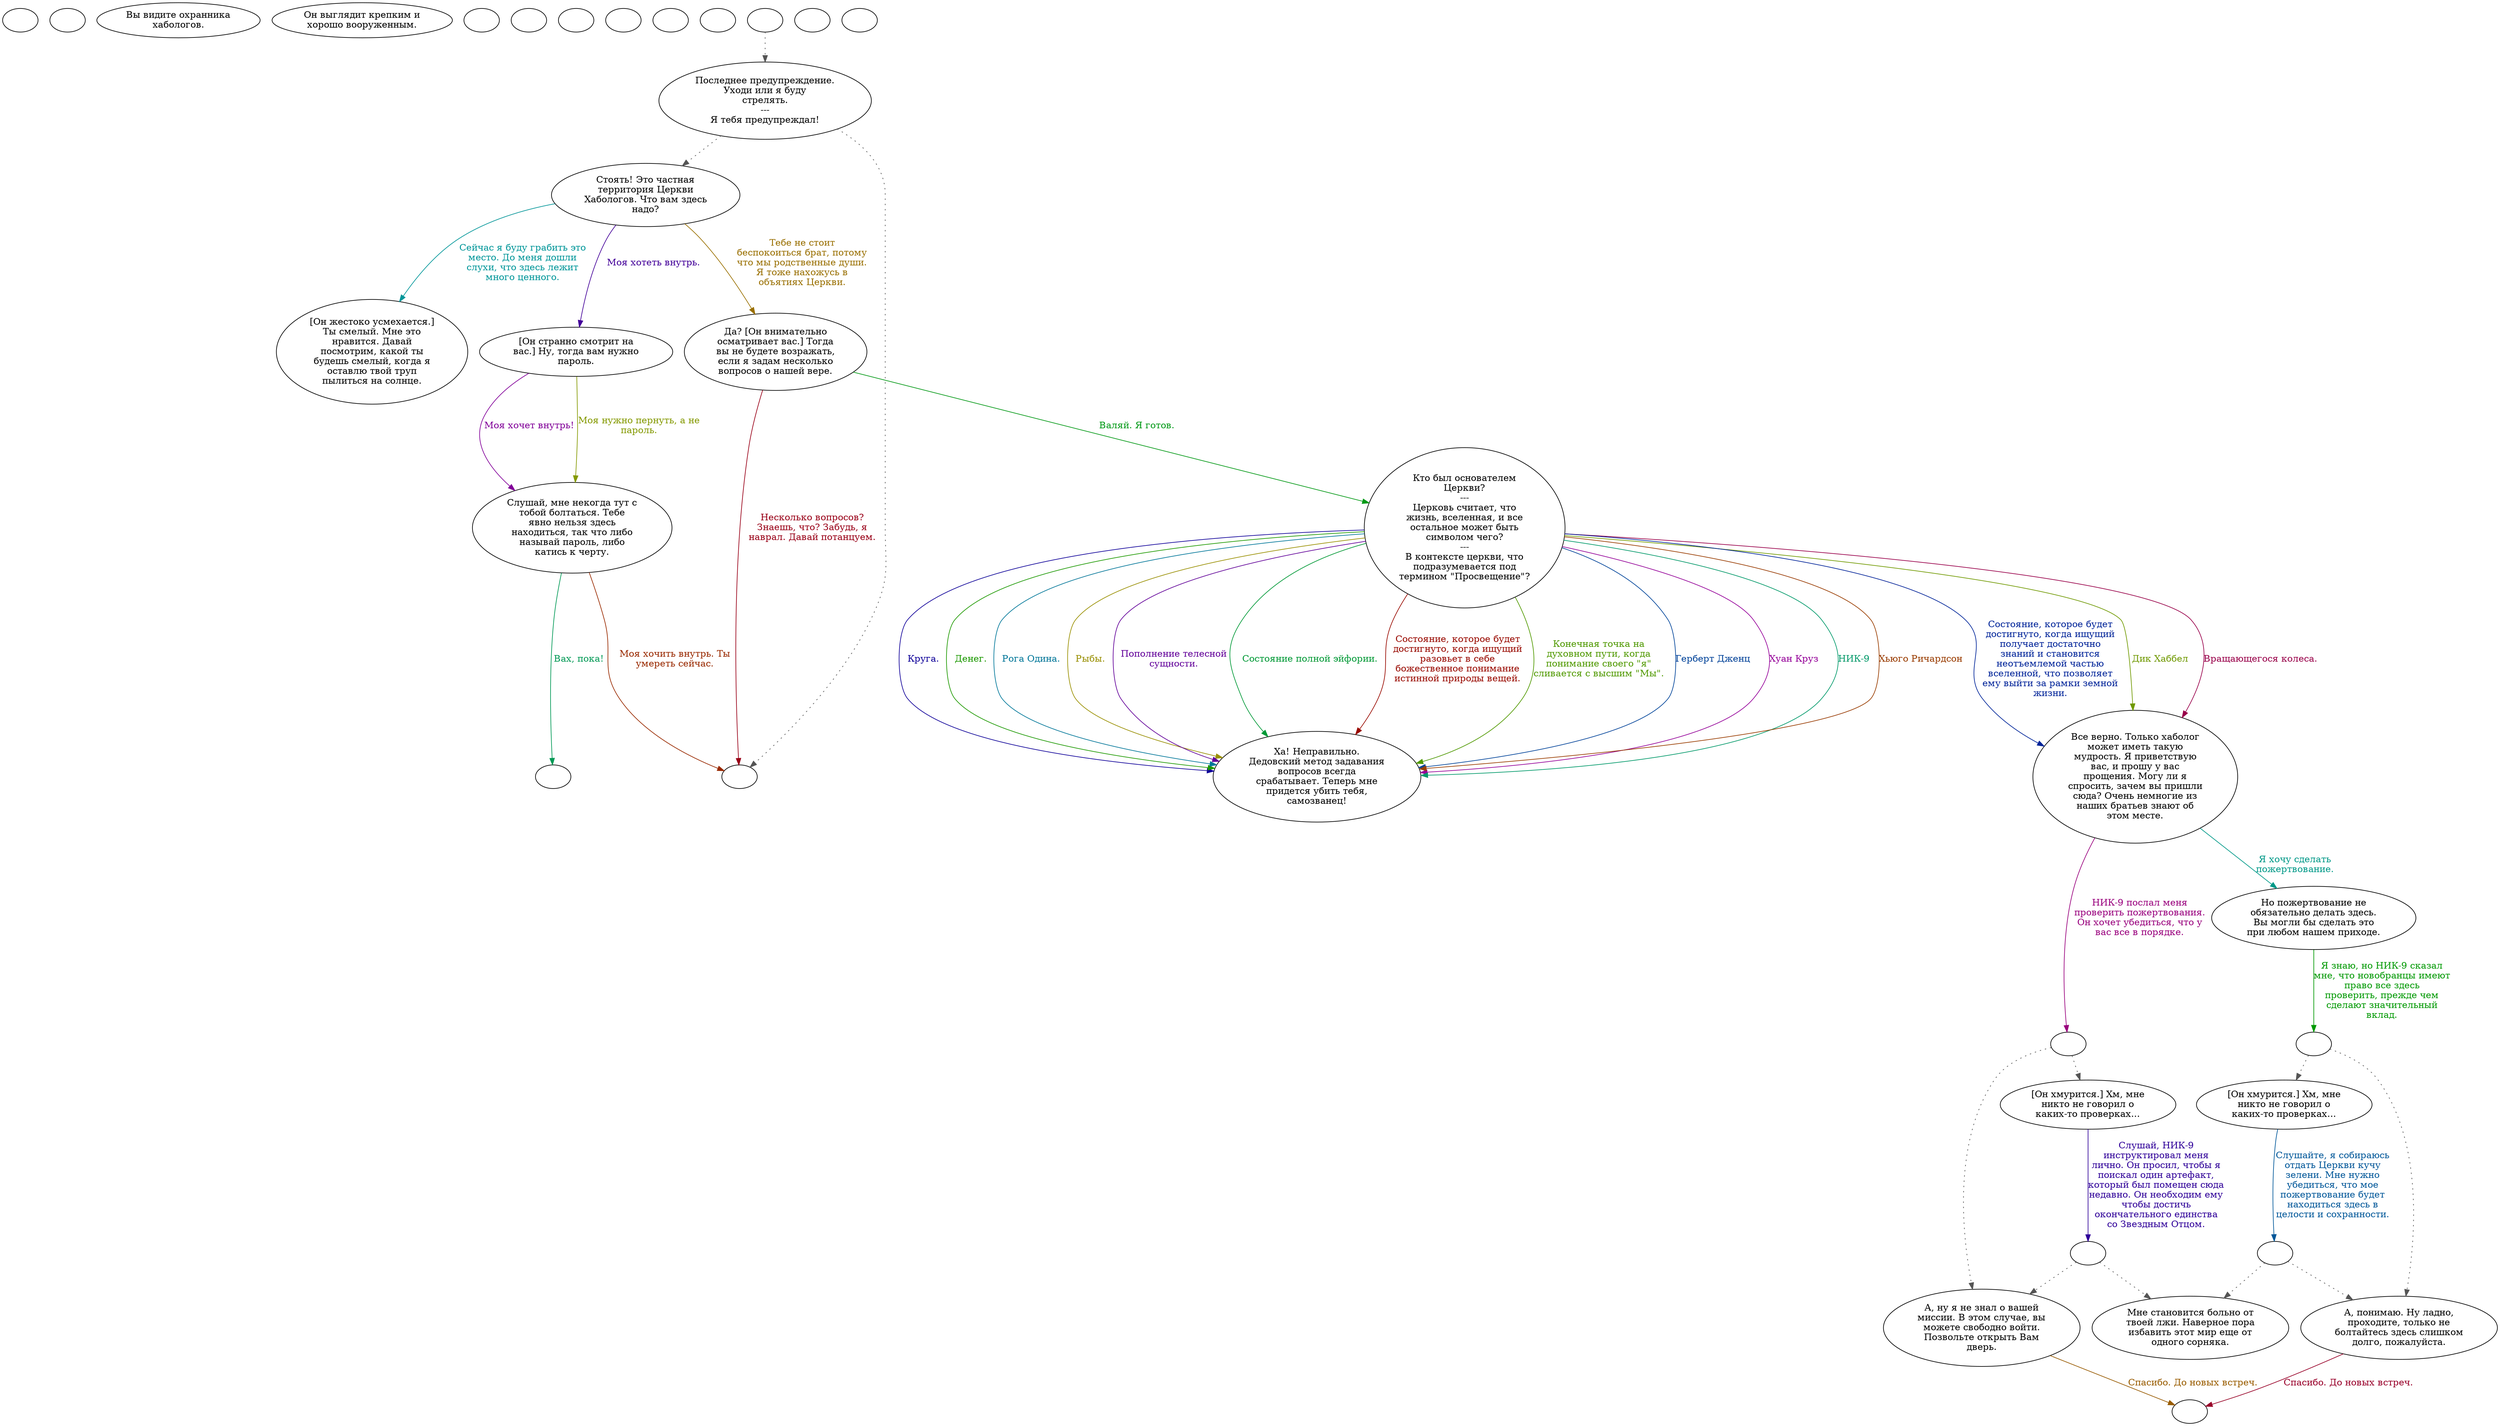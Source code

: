 digraph hcdorgrd {
  "start" [style=filled       fillcolor="#FFFFFF"       color="#000000"]
  "start" [label=""]
  "use_p_proc" [style=filled       fillcolor="#FFFFFF"       color="#000000"]
  "use_p_proc" [label=""]
  "look_at_p_proc" [style=filled       fillcolor="#FFFFFF"       color="#000000"]
  "look_at_p_proc" [label="Вы видите охранника\nхабологов."]
  "description_p_proc" [style=filled       fillcolor="#FFFFFF"       color="#000000"]
  "description_p_proc" [label="Он выглядит крепким и\nхорошо вооруженным."]
  "use_skill_on_p_proc" [style=filled       fillcolor="#FFFFFF"       color="#000000"]
  "use_skill_on_p_proc" [label=""]
  "use_obj_on_p_proc" [style=filled       fillcolor="#FFFFFF"       color="#000000"]
  "use_obj_on_p_proc" [label=""]
  "damage_p_proc" [style=filled       fillcolor="#FFFFFF"       color="#000000"]
  "damage_p_proc" [label=""]
  "destroy_p_proc" [style=filled       fillcolor="#FFFFFF"       color="#000000"]
  "destroy_p_proc" [label=""]
  "map_enter_p_proc" [style=filled       fillcolor="#FFFFFF"       color="#000000"]
  "map_enter_p_proc" [label=""]
  "map_update_p_proc" [style=filled       fillcolor="#FFFFFF"       color="#000000"]
  "map_update_p_proc" [label=""]
  "talk_p_proc" [style=filled       fillcolor="#FFFFFF"       color="#000000"]
  "talk_p_proc" -> "Node998" [style=dotted color="#555555"]
  "talk_p_proc" -> "Node001" [style=dotted color="#555555"]
  "talk_p_proc" [label="Последнее предупреждение.\nУходи или я буду\nстрелять.\n---\nЯ тебя предупреждал!"]
  "Node001" [style=filled       fillcolor="#FFFFFF"       color="#000000"]
  "Node001" [label="Стоять! Это частная\nтерритория Церкви\nХабологов. Что вам здесь\nнадо?"]
  "Node001" -> "Node002" [label="Сейчас я буду грабить это\nместо. До меня дошли\nслухи, что здесь лежит\nмного ценного." color="#009699" fontcolor="#009699"]
  "Node001" -> "Node003" [label="Тебе не стоит\nбеспокоиться брат, потому\nчто мы родственные души.\nЯ тоже нахожусь в\nобъятиях Церкви." color="#996F00" fontcolor="#996F00"]
  "Node001" -> "Node013" [label="Моя хотеть внутрь." color="#430099" fontcolor="#430099"]
  "Node002" [style=filled       fillcolor="#FFFFFF"       color="#000000"]
  "Node002" [label="[Он жестоко усмехается.]\nТы смелый. Мне это\nнравится. Давай\nпосмотрим, какой ты\nбудешь смелый, когда я\nоставлю твой труп\nпылиться на солнце."]
  "Node003" [style=filled       fillcolor="#FFFFFF"       color="#000000"]
  "Node003" [label="Да? [Он внимательно\nосматривает вас.] Тогда\nвы не будете возражать,\nесли я задам несколько\nвопросов о нашей вере."]
  "Node003" -> "Node004" [label="Валяй. Я готов." color="#009916" fontcolor="#009916"]
  "Node003" -> "Node998" [label="Несколько вопросов?\nЗнаешь, что? Забудь, я\nнаврал. Давай потанцуем." color="#990017" fontcolor="#990017"]
  "Node004" [style=filled       fillcolor="#FFFFFF"       color="#000000"]
  "Node004" [label="Кто был основателем\nЦеркви?\n---\nЦерковь считает, что\nжизнь, вселенная, и все\nостальное может быть\nсимволом чего?\n---\nВ контексте церкви, что\nподразумевается под\nтермином \"Просвещение\"?"]
  "Node004" -> "Node005" [label="Герберт Дженц" color="#004399" fontcolor="#004399"]
  "Node004" -> "Node006" [label="Дик Хаббел" color="#709900" fontcolor="#709900"]
  "Node004" -> "Node005" [label="Хуан Круз" color="#950099" fontcolor="#950099"]
  "Node004" -> "Node005" [label="НИК-9" color="#009969" fontcolor="#009969"]
  "Node004" -> "Node005" [label="Хьюго Ричардсон" color="#993C00" fontcolor="#993C00"]
  "Node004" -> "Node005" [label="Круга." color="#0F0099" fontcolor="#0F0099"]
  "Node004" -> "Node005" [label="Денег." color="#1D9900" fontcolor="#1D9900"]
  "Node004" -> "Node006" [label="Вращающегося колеса." color="#99004A" fontcolor="#99004A"]
  "Node004" -> "Node005" [label="Рога Одина." color="#007799" fontcolor="#007799"]
  "Node004" -> "Node005" [label="Рыбы." color="#998F00" fontcolor="#998F00"]
  "Node004" -> "Node005" [label="Пополнение телесной\nсущности." color="#620099" fontcolor="#620099"]
  "Node004" -> "Node005" [label="Состояние полной эйфории." color="#009936" fontcolor="#009936"]
  "Node004" -> "Node005" [label="Состояние, которое будет\nдостигнуто, когда ищущий\nразовьет в себе\nбожественное понимание\nистинной природы вещей." color="#990900" fontcolor="#990900"]
  "Node004" -> "Node006" [label="Состояние, которое будет\nдостигнуто, когда ищущий\nполучает достаточно\nзнаний и становится\nнеотъемлемой частью\nвселенной, что позволяет\nему выйти за рамки земной\nжизни." color="#002499" fontcolor="#002499"]
  "Node004" -> "Node005" [label="Конечная точка на\nдуховном пути, когда\nпонимание своего \"я\"\nсливается с высшим \"Мы\"." color="#509900" fontcolor="#509900"]
  "Node005" [style=filled       fillcolor="#FFFFFF"       color="#000000"]
  "Node005" [label="Ха! Неправильно.\nДедовский метод задавания\nвопросов всегда\nсрабатывает. Теперь мне\nпридется убить тебя,\nсамозванец!"]
  "Node006" [style=filled       fillcolor="#FFFFFF"       color="#000000"]
  "Node006" [label="Все верно. Только хаболог\nможет иметь такую\nмудрость. Я приветствую\nвас, и прошу у вас\nпрощения. Могу ли я\nспросить, зачем вы пришли\nсюда? Очень немногие из\nнаших братьев знают об\nэтом месте."]
  "Node006" -> "Node990" [label="НИК-9 послал меня\nпроверить пожертвования.\nОн хочет убедиться, что у\nвас все в порядке." color="#99007D" fontcolor="#99007D"]
  "Node006" -> "Node010" [label="Я хочу сделать\nпожертвование." color="#009988" fontcolor="#009988"]
  "Node007" [style=filled       fillcolor="#FFFFFF"       color="#000000"]
  "Node007" [label="А, ну я не знал о вашей\nмиссии. В этом случае, вы\nможете свободно войти.\nПозвольте открыть Вам\nдверь."]
  "Node007" -> "Node997" [label="Спасибо. До новых встреч." color="#995C00" fontcolor="#995C00"]
  "Node008" [style=filled       fillcolor="#FFFFFF"       color="#000000"]
  "Node008" [label="[Он хмурится.] Хм, мне\nникто не говорил о\nкаких-то проверках..."]
  "Node008" -> "Node991" [label="Слушай, НИК-9\nинструктировал меня\nлично. Он просил, чтобы я\nпоискал один артефакт,\nкоторый был помещен сюда\nнедавно. Он необходим ему\nчтобы достичь\nокончательного единства\nсо Звездным Отцом." color="#2F0099" fontcolor="#2F0099"]
  "Node009" [style=filled       fillcolor="#FFFFFF"       color="#000000"]
  "Node009" [label="Мне становится больно от\nтвоей лжи. Наверное пора\nизбавить этот мир еще от\nодного сорняка."]
  "Node010" [style=filled       fillcolor="#FFFFFF"       color="#000000"]
  "Node010" [label="Но пожертвование не\nобязательно делать здесь.\nВы могли бы сделать это\nпри любом нашем приходе."]
  "Node010" -> "Node992" [label="Я знаю, но НИК-9 сказал\nмне, что новобранцы имеют\nправо все здесь\nпроверить, прежде чем\nсделают значительный\nвклад." color="#009902" fontcolor="#009902"]
  "Node011" [style=filled       fillcolor="#FFFFFF"       color="#000000"]
  "Node011" [label="А, понимаю. Ну ладно,\nпроходите, только не\nболтайтесь здесь слишком\nдолго, пожалуйста."]
  "Node011" -> "Node997" [label="Спасибо. До новых встреч." color="#99002A" fontcolor="#99002A"]
  "Node012" [style=filled       fillcolor="#FFFFFF"       color="#000000"]
  "Node012" [label="[Он хмурится.] Хм, мне\nникто не говорил о\nкаких-то проверках..."]
  "Node012" -> "Node993" [label="Слушайте, я собираюсь\nотдать Церкви кучу\nзелени. Мне нужно\nубедиться, что мое\nпожертвование будет\nнаходиться здесь в\nцелости и сохранности." color="#005799" fontcolor="#005799"]
  "Node013" [style=filled       fillcolor="#FFFFFF"       color="#000000"]
  "Node013" [label="[Он странно смотрит на\nвас.] Ну, тогда вам нужно\nпароль."]
  "Node013" -> "Node014" [label="Моя нужно пернуть, а не\nпароль." color="#849900" fontcolor="#849900"]
  "Node013" -> "Node014" [label="Моя хочет внутрь!" color="#820099" fontcolor="#820099"]
  "Node014" [style=filled       fillcolor="#FFFFFF"       color="#000000"]
  "Node014" [label="Слушай, мне некогда тут с\nтобой болтаться. Тебе\nявно нельзя здесь\nнаходиться, так что либо\nназывай пароль, либо\nкатись к черту."]
  "Node014" -> "Node994" [label="Вах, пока!" color="#009955" fontcolor="#009955"]
  "Node014" -> "Node998" [label="Моя хочить внутрь. Ты\nумереть сейчас." color="#992900" fontcolor="#992900"]
  "Node990" [style=filled       fillcolor="#FFFFFF"       color="#000000"]
  "Node990" -> "Node007" [style=dotted color="#555555"]
  "Node990" -> "Node008" [style=dotted color="#555555"]
  "Node990" [label=""]
  "Node991" [style=filled       fillcolor="#FFFFFF"       color="#000000"]
  "Node991" -> "Node007" [style=dotted color="#555555"]
  "Node991" -> "Node009" [style=dotted color="#555555"]
  "Node991" [label=""]
  "Node992" [style=filled       fillcolor="#FFFFFF"       color="#000000"]
  "Node992" -> "Node011" [style=dotted color="#555555"]
  "Node992" -> "Node012" [style=dotted color="#555555"]
  "Node992" [label=""]
  "Node993" [style=filled       fillcolor="#FFFFFF"       color="#000000"]
  "Node993" -> "Node011" [style=dotted color="#555555"]
  "Node993" -> "Node009" [style=dotted color="#555555"]
  "Node993" [label=""]
  "Node994" [style=filled       fillcolor="#FFFFFF"       color="#000000"]
  "Node994" [label=""]
  "Node997" [style=filled       fillcolor="#FFFFFF"       color="#000000"]
  "Node997" [label=""]
  "Node998" [style=filled       fillcolor="#FFFFFF"       color="#000000"]
  "Node998" [label=""]
  "critter_p_proc" [style=filled       fillcolor="#FFFFFF"       color="#000000"]
  "critter_p_proc" -> "talk_p_proc" [style=dotted color="#555555"]
  "critter_p_proc" [label=""]
  "timed_event_p_proc" [style=filled       fillcolor="#FFFFFF"       color="#000000"]
  "timed_event_p_proc" [label=""]
  "pickup_p_proc" [style=filled       fillcolor="#FFFFFF"       color="#000000"]
  "pickup_p_proc" [label=""]
}